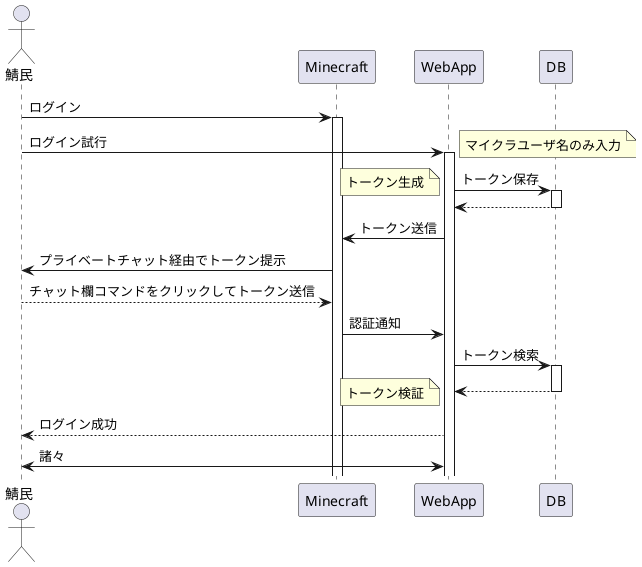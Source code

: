 @startuml
actor User as "鯖民"
User -> Minecraft: ログイン
activate Minecraft

User -> WebApp: ログイン試行
note right: マイクラユーザ名のみ入力
activate WebApp
WebApp -> DB: トークン保存
note left: トークン生成
activate DB
return
deactivate DB
Minecraft <- WebApp: トークン送信
User <- Minecraft: プライベートチャット経由でトークン提示
User --> Minecraft: チャット欄コマンドをクリックしてトークン送信
Minecraft -> WebApp: 認証通知
WebApp -> DB: トークン検索
activate DB
return
deactivate DB
note left: トークン検証
WebApp --> User: ログイン成功
User <-> WebApp: 諸々

@enduml